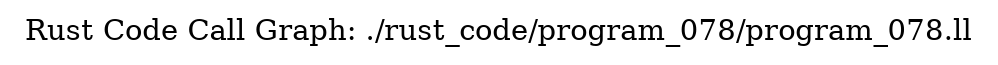 digraph "Rust Code Call Graph: ./rust_code/program_078/program_078.ll" {
	label="Rust Code Call Graph: ./rust_code/program_078/program_078.ll";

}
